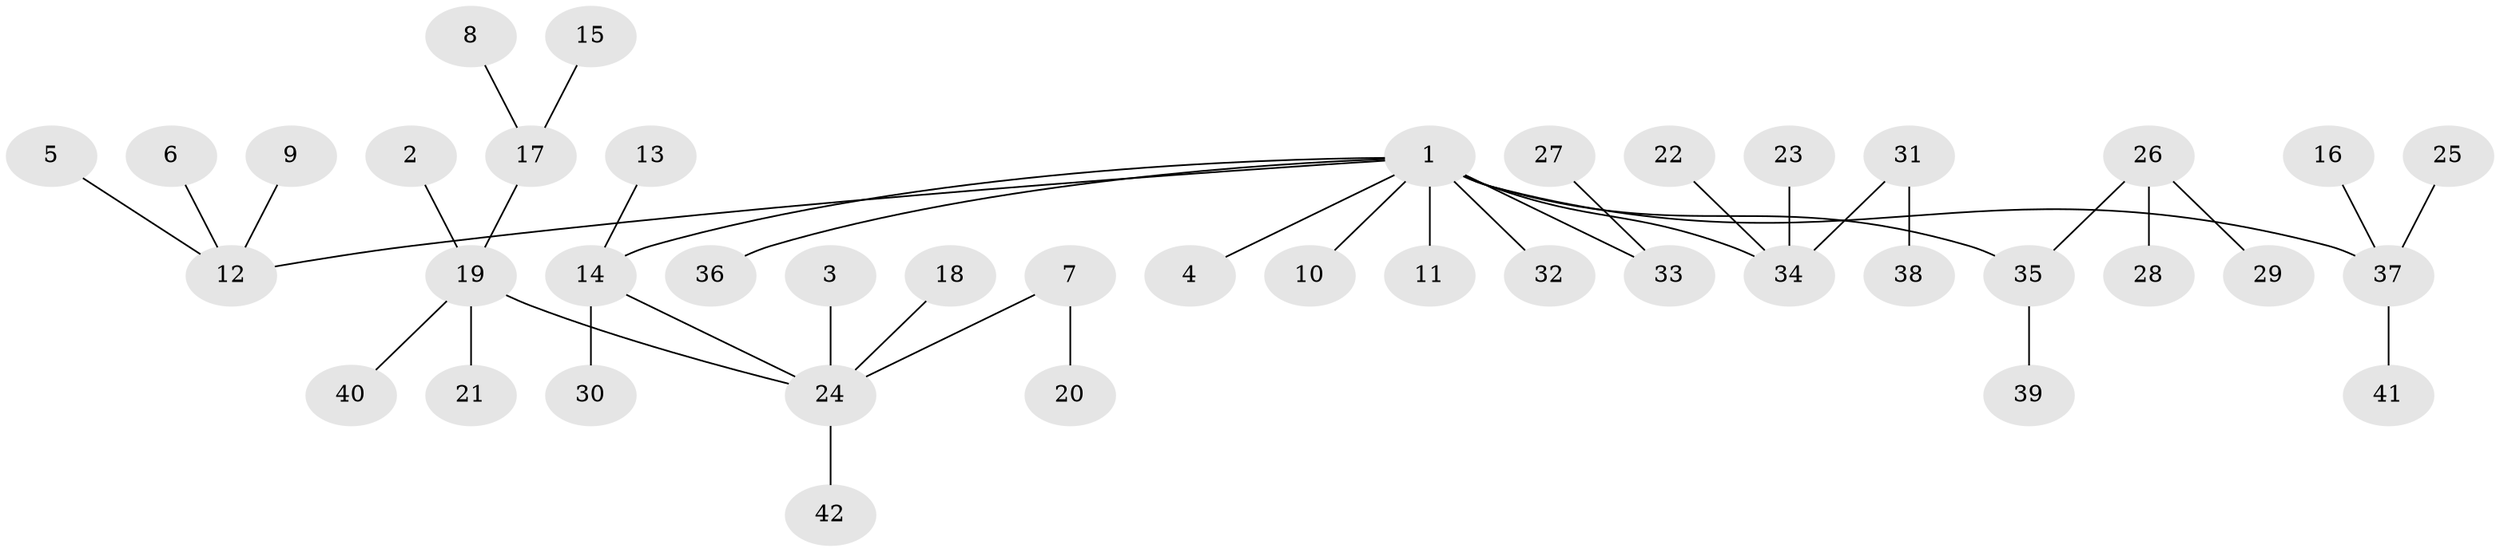 // original degree distribution, {6: 0.023809523809523808, 3: 0.10714285714285714, 2: 0.2619047619047619, 5: 0.05952380952380952, 4: 0.047619047619047616, 1: 0.5}
// Generated by graph-tools (version 1.1) at 2025/26/03/09/25 03:26:22]
// undirected, 42 vertices, 41 edges
graph export_dot {
graph [start="1"]
  node [color=gray90,style=filled];
  1;
  2;
  3;
  4;
  5;
  6;
  7;
  8;
  9;
  10;
  11;
  12;
  13;
  14;
  15;
  16;
  17;
  18;
  19;
  20;
  21;
  22;
  23;
  24;
  25;
  26;
  27;
  28;
  29;
  30;
  31;
  32;
  33;
  34;
  35;
  36;
  37;
  38;
  39;
  40;
  41;
  42;
  1 -- 4 [weight=1.0];
  1 -- 10 [weight=1.0];
  1 -- 11 [weight=1.0];
  1 -- 12 [weight=1.0];
  1 -- 14 [weight=1.0];
  1 -- 32 [weight=1.0];
  1 -- 33 [weight=1.0];
  1 -- 34 [weight=1.0];
  1 -- 35 [weight=1.0];
  1 -- 36 [weight=1.0];
  1 -- 37 [weight=1.0];
  2 -- 19 [weight=1.0];
  3 -- 24 [weight=1.0];
  5 -- 12 [weight=1.0];
  6 -- 12 [weight=1.0];
  7 -- 20 [weight=1.0];
  7 -- 24 [weight=1.0];
  8 -- 17 [weight=1.0];
  9 -- 12 [weight=1.0];
  13 -- 14 [weight=1.0];
  14 -- 24 [weight=1.0];
  14 -- 30 [weight=1.0];
  15 -- 17 [weight=1.0];
  16 -- 37 [weight=1.0];
  17 -- 19 [weight=1.0];
  18 -- 24 [weight=1.0];
  19 -- 21 [weight=1.0];
  19 -- 24 [weight=1.0];
  19 -- 40 [weight=1.0];
  22 -- 34 [weight=1.0];
  23 -- 34 [weight=1.0];
  24 -- 42 [weight=1.0];
  25 -- 37 [weight=1.0];
  26 -- 28 [weight=1.0];
  26 -- 29 [weight=1.0];
  26 -- 35 [weight=1.0];
  27 -- 33 [weight=1.0];
  31 -- 34 [weight=1.0];
  31 -- 38 [weight=1.0];
  35 -- 39 [weight=1.0];
  37 -- 41 [weight=1.0];
}

